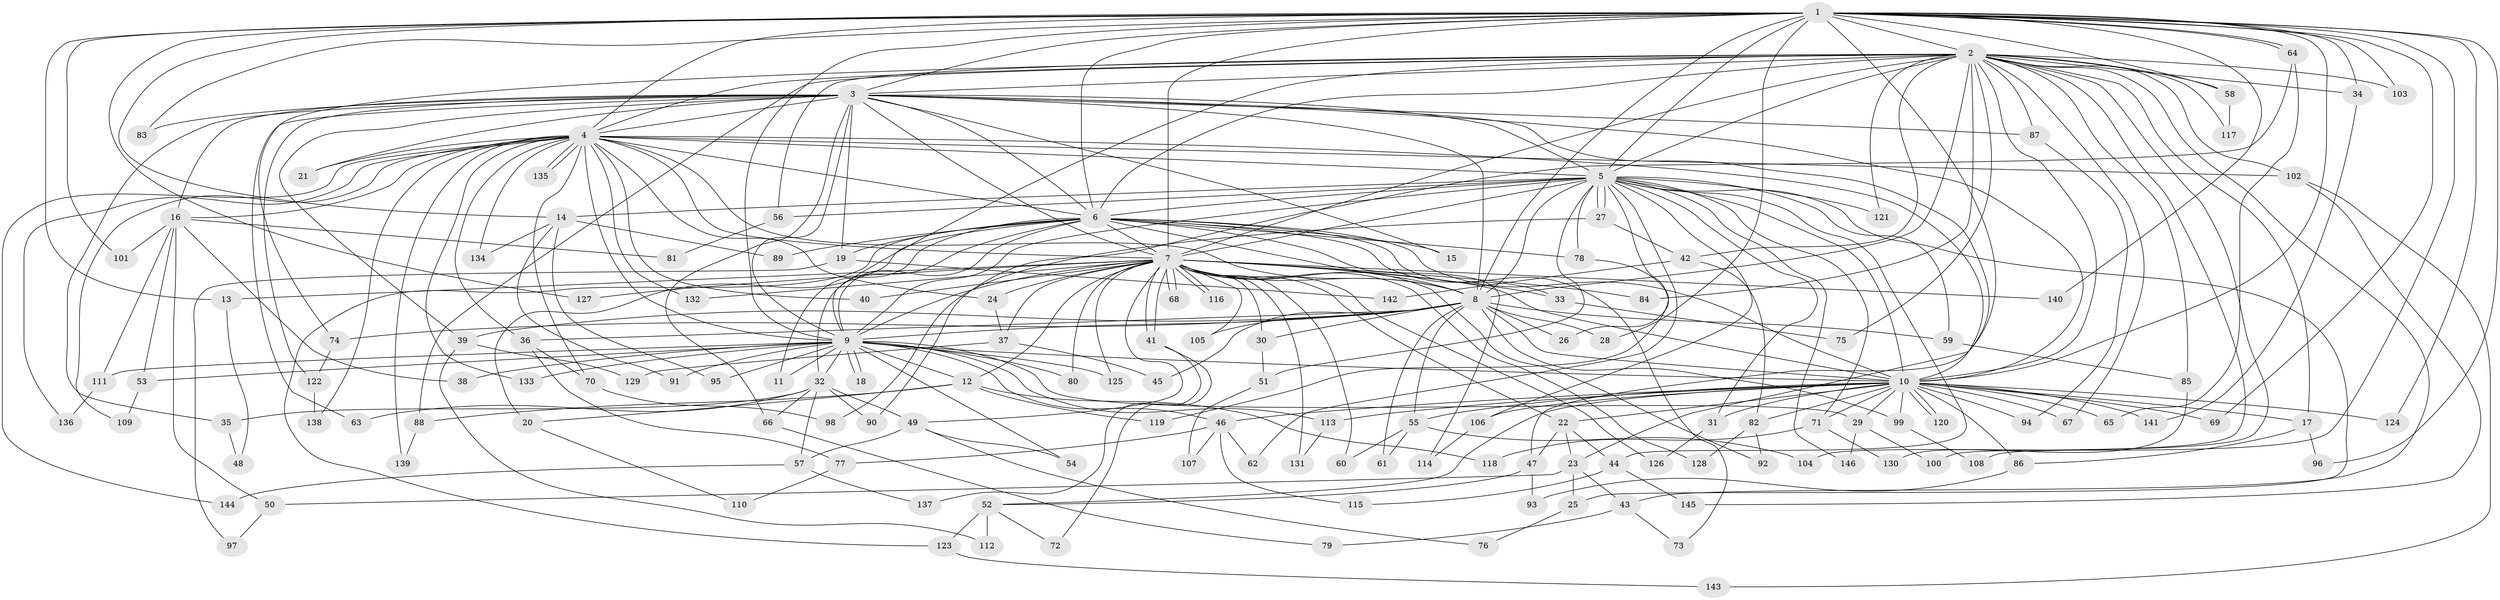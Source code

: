 // coarse degree distribution, {32: 0.023255813953488372, 21: 0.023255813953488372, 13: 0.046511627906976744, 17: 0.023255813953488372, 14: 0.023255813953488372, 20: 0.023255813953488372, 2: 0.37209302325581395, 5: 0.046511627906976744, 6: 0.046511627906976744, 4: 0.18604651162790697, 3: 0.13953488372093023, 7: 0.023255813953488372, 1: 0.023255813953488372}
// Generated by graph-tools (version 1.1) at 2025/17/03/04/25 18:17:37]
// undirected, 146 vertices, 317 edges
graph export_dot {
graph [start="1"]
  node [color=gray90,style=filled];
  1;
  2;
  3;
  4;
  5;
  6;
  7;
  8;
  9;
  10;
  11;
  12;
  13;
  14;
  15;
  16;
  17;
  18;
  19;
  20;
  21;
  22;
  23;
  24;
  25;
  26;
  27;
  28;
  29;
  30;
  31;
  32;
  33;
  34;
  35;
  36;
  37;
  38;
  39;
  40;
  41;
  42;
  43;
  44;
  45;
  46;
  47;
  48;
  49;
  50;
  51;
  52;
  53;
  54;
  55;
  56;
  57;
  58;
  59;
  60;
  61;
  62;
  63;
  64;
  65;
  66;
  67;
  68;
  69;
  70;
  71;
  72;
  73;
  74;
  75;
  76;
  77;
  78;
  79;
  80;
  81;
  82;
  83;
  84;
  85;
  86;
  87;
  88;
  89;
  90;
  91;
  92;
  93;
  94;
  95;
  96;
  97;
  98;
  99;
  100;
  101;
  102;
  103;
  104;
  105;
  106;
  107;
  108;
  109;
  110;
  111;
  112;
  113;
  114;
  115;
  116;
  117;
  118;
  119;
  120;
  121;
  122;
  123;
  124;
  125;
  126;
  127;
  128;
  129;
  130;
  131;
  132;
  133;
  134;
  135;
  136;
  137;
  138;
  139;
  140;
  141;
  142;
  143;
  144;
  145;
  146;
  1 -- 2;
  1 -- 3;
  1 -- 4;
  1 -- 5;
  1 -- 6;
  1 -- 7;
  1 -- 8;
  1 -- 9;
  1 -- 10;
  1 -- 13;
  1 -- 14;
  1 -- 28;
  1 -- 34;
  1 -- 47;
  1 -- 58;
  1 -- 64;
  1 -- 64;
  1 -- 69;
  1 -- 83;
  1 -- 96;
  1 -- 101;
  1 -- 103;
  1 -- 104;
  1 -- 124;
  1 -- 127;
  1 -- 140;
  2 -- 3;
  2 -- 4;
  2 -- 5;
  2 -- 6;
  2 -- 7;
  2 -- 8;
  2 -- 9;
  2 -- 10;
  2 -- 17;
  2 -- 34;
  2 -- 42;
  2 -- 43;
  2 -- 56;
  2 -- 58;
  2 -- 67;
  2 -- 74;
  2 -- 75;
  2 -- 84;
  2 -- 85;
  2 -- 87;
  2 -- 88;
  2 -- 100;
  2 -- 102;
  2 -- 103;
  2 -- 108;
  2 -- 117;
  2 -- 121;
  3 -- 4;
  3 -- 5;
  3 -- 6;
  3 -- 7;
  3 -- 8;
  3 -- 9;
  3 -- 10;
  3 -- 15;
  3 -- 16;
  3 -- 19;
  3 -- 21;
  3 -- 23;
  3 -- 35;
  3 -- 39;
  3 -- 63;
  3 -- 66;
  3 -- 83;
  3 -- 87;
  3 -- 122;
  4 -- 5;
  4 -- 6;
  4 -- 7;
  4 -- 8;
  4 -- 9;
  4 -- 10;
  4 -- 16;
  4 -- 21;
  4 -- 24;
  4 -- 36;
  4 -- 40;
  4 -- 70;
  4 -- 102;
  4 -- 109;
  4 -- 132;
  4 -- 133;
  4 -- 134;
  4 -- 135;
  4 -- 135;
  4 -- 136;
  4 -- 138;
  4 -- 139;
  4 -- 144;
  5 -- 6;
  5 -- 7;
  5 -- 8;
  5 -- 9;
  5 -- 10;
  5 -- 14;
  5 -- 25;
  5 -- 26;
  5 -- 27;
  5 -- 27;
  5 -- 31;
  5 -- 44;
  5 -- 51;
  5 -- 56;
  5 -- 59;
  5 -- 62;
  5 -- 71;
  5 -- 78;
  5 -- 106;
  5 -- 121;
  5 -- 146;
  6 -- 7;
  6 -- 8;
  6 -- 9;
  6 -- 10;
  6 -- 11;
  6 -- 15;
  6 -- 19;
  6 -- 20;
  6 -- 32;
  6 -- 33;
  6 -- 73;
  6 -- 78;
  6 -- 89;
  6 -- 114;
  6 -- 123;
  7 -- 8;
  7 -- 9;
  7 -- 10;
  7 -- 12;
  7 -- 13;
  7 -- 22;
  7 -- 24;
  7 -- 30;
  7 -- 33;
  7 -- 37;
  7 -- 40;
  7 -- 41;
  7 -- 41;
  7 -- 49;
  7 -- 60;
  7 -- 68;
  7 -- 68;
  7 -- 80;
  7 -- 84;
  7 -- 92;
  7 -- 105;
  7 -- 116;
  7 -- 116;
  7 -- 125;
  7 -- 126;
  7 -- 127;
  7 -- 128;
  7 -- 131;
  7 -- 132;
  7 -- 140;
  8 -- 9;
  8 -- 10;
  8 -- 26;
  8 -- 28;
  8 -- 30;
  8 -- 36;
  8 -- 39;
  8 -- 45;
  8 -- 55;
  8 -- 59;
  8 -- 61;
  8 -- 74;
  8 -- 99;
  8 -- 105;
  9 -- 10;
  9 -- 11;
  9 -- 12;
  9 -- 18;
  9 -- 18;
  9 -- 29;
  9 -- 32;
  9 -- 38;
  9 -- 46;
  9 -- 53;
  9 -- 54;
  9 -- 80;
  9 -- 91;
  9 -- 95;
  9 -- 111;
  9 -- 113;
  9 -- 125;
  9 -- 133;
  10 -- 17;
  10 -- 22;
  10 -- 29;
  10 -- 31;
  10 -- 46;
  10 -- 52;
  10 -- 55;
  10 -- 65;
  10 -- 67;
  10 -- 69;
  10 -- 71;
  10 -- 82;
  10 -- 86;
  10 -- 94;
  10 -- 99;
  10 -- 106;
  10 -- 113;
  10 -- 120;
  10 -- 120;
  10 -- 124;
  10 -- 141;
  12 -- 20;
  12 -- 88;
  12 -- 118;
  12 -- 119;
  13 -- 48;
  14 -- 89;
  14 -- 91;
  14 -- 95;
  14 -- 134;
  16 -- 38;
  16 -- 50;
  16 -- 53;
  16 -- 81;
  16 -- 101;
  16 -- 111;
  17 -- 86;
  17 -- 96;
  19 -- 97;
  19 -- 142;
  20 -- 110;
  22 -- 23;
  22 -- 44;
  22 -- 47;
  23 -- 25;
  23 -- 43;
  23 -- 50;
  24 -- 37;
  25 -- 76;
  27 -- 42;
  27 -- 98;
  29 -- 100;
  29 -- 146;
  30 -- 51;
  31 -- 126;
  32 -- 35;
  32 -- 49;
  32 -- 57;
  32 -- 63;
  32 -- 66;
  32 -- 90;
  33 -- 75;
  34 -- 141;
  35 -- 48;
  36 -- 70;
  36 -- 77;
  37 -- 45;
  37 -- 129;
  39 -- 112;
  39 -- 129;
  41 -- 72;
  41 -- 137;
  42 -- 82;
  42 -- 142;
  43 -- 73;
  43 -- 79;
  44 -- 115;
  44 -- 145;
  46 -- 62;
  46 -- 77;
  46 -- 107;
  46 -- 115;
  47 -- 52;
  47 -- 93;
  49 -- 54;
  49 -- 57;
  49 -- 76;
  50 -- 97;
  51 -- 107;
  52 -- 72;
  52 -- 112;
  52 -- 123;
  53 -- 109;
  55 -- 60;
  55 -- 61;
  55 -- 104;
  56 -- 81;
  57 -- 137;
  57 -- 144;
  58 -- 117;
  59 -- 85;
  64 -- 65;
  64 -- 90;
  66 -- 79;
  70 -- 98;
  71 -- 118;
  71 -- 130;
  74 -- 122;
  77 -- 110;
  78 -- 119;
  82 -- 92;
  82 -- 128;
  85 -- 130;
  86 -- 93;
  87 -- 94;
  88 -- 139;
  99 -- 108;
  102 -- 143;
  102 -- 145;
  106 -- 114;
  111 -- 136;
  113 -- 131;
  122 -- 138;
  123 -- 143;
}
